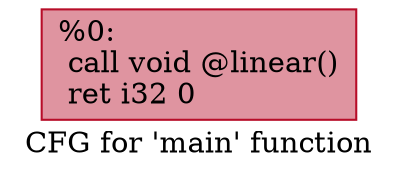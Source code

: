 digraph "CFG for 'main' function" {
	label="CFG for 'main' function";

	Node0x55b620cf0960 [shape=record,color="#b70d28ff", style=filled, fillcolor="#b70d2870",label="{%0:\l  call void @linear()\l  ret i32 0\l}"];
}
